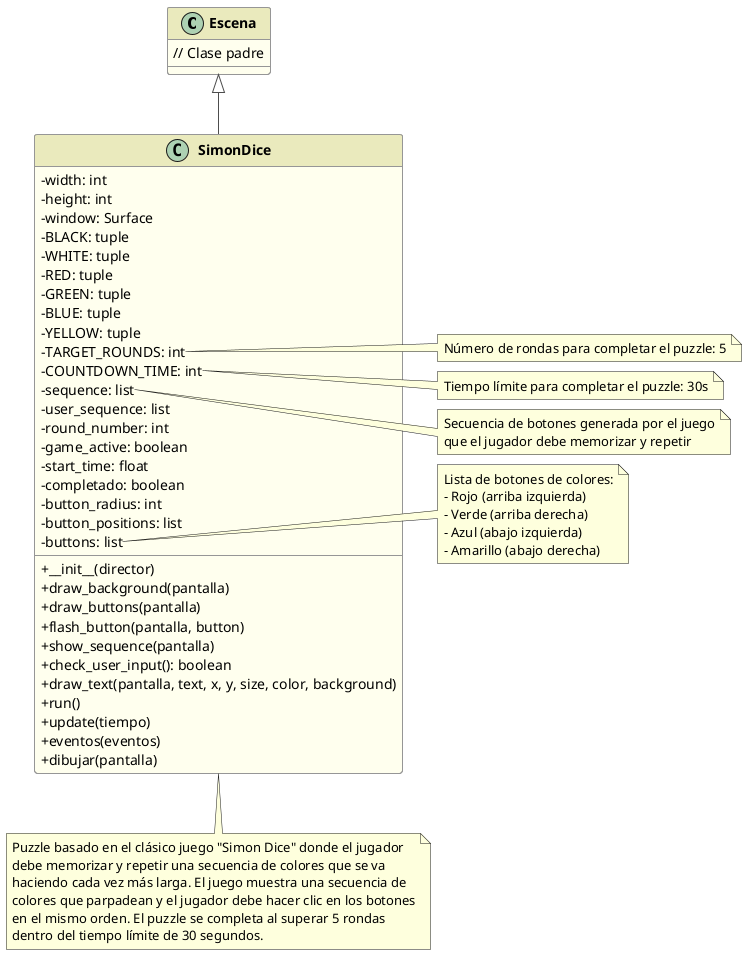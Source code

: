 @startuml SimonDicePuzzle

skinparam classAttributeIconSize 0
skinparam classFontStyle bold
skinparam classBackgroundColor #FFFFEE
skinparam classBorderColor #969696
skinparam arrowColor #4D4D4D
skinparam shadowing false
skinparam stereotypeCBackgroundColor #CCE6FF

skinparam class {
  FontColor #000000
  HeaderBackgroundColor #EAEABD
  BorderThickness 1
}

class Escena {
  // Clase padre
}

class SimonDice {
  -width: int
  -height: int
  -window: Surface
  -BLACK: tuple
  -WHITE: tuple
  -RED: tuple
  -GREEN: tuple
  -BLUE: tuple
  -YELLOW: tuple
  -TARGET_ROUNDS: int
  -COUNTDOWN_TIME: int
  -sequence: list
  -user_sequence: list
  -round_number: int
  -game_active: boolean
  -start_time: float
  -completado: boolean
  -button_radius: int
  -button_positions: list
  -buttons: list
  +__init__(director)
  +draw_background(pantalla)
  +draw_buttons(pantalla)
  +flash_button(pantalla, button)
  +show_sequence(pantalla)
  +check_user_input(): boolean
  +draw_text(pantalla, text, x, y, size, color, background)
  +run()
  +update(tiempo)
  +eventos(eventos)
  +dibujar(pantalla)
}

' Relaciones
Escena <|-- SimonDice

note right of SimonDice::TARGET_ROUNDS
  Número de rondas para completar el puzzle: 5
end note

note right of SimonDice::COUNTDOWN_TIME
  Tiempo límite para completar el puzzle: 30s
end note

note right of SimonDice::sequence
  Secuencia de botones generada por el juego
  que el jugador debe memorizar y repetir
end note

note right of SimonDice::buttons
  Lista de botones de colores:
  - Rojo (arriba izquierda)
  - Verde (arriba derecha)
  - Azul (abajo izquierda)
  - Amarillo (abajo derecha)
end note

note bottom of SimonDice
  Puzzle basado en el clásico juego "Simon Dice" donde el jugador
  debe memorizar y repetir una secuencia de colores que se va
  haciendo cada vez más larga. El juego muestra una secuencia de
  colores que parpadean y el jugador debe hacer clic en los botones
  en el mismo orden. El puzzle se completa al superar 5 rondas
  dentro del tiempo límite de 30 segundos.
end note

@enduml